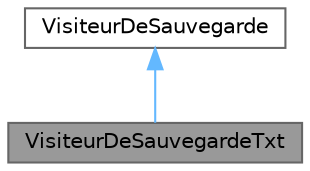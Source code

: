 digraph "VisiteurDeSauvegardeTxt"
{
 // LATEX_PDF_SIZE
  bgcolor="transparent";
  edge [fontname=Helvetica,fontsize=10,labelfontname=Helvetica,labelfontsize=10];
  node [fontname=Helvetica,fontsize=10,shape=box,height=0.2,width=0.4];
  Node1 [label="VisiteurDeSauvegardeTxt",height=0.2,width=0.4,color="gray40", fillcolor="grey60", style="filled", fontcolor="black",tooltip=" "];
  Node2 -> Node1 [dir="back",color="steelblue1",style="solid"];
  Node2 [label="VisiteurDeSauvegarde",height=0.2,width=0.4,color="gray40", fillcolor="white", style="filled",URL="$class_visiteur_de_sauvegarde.html",tooltip=" "];
}
